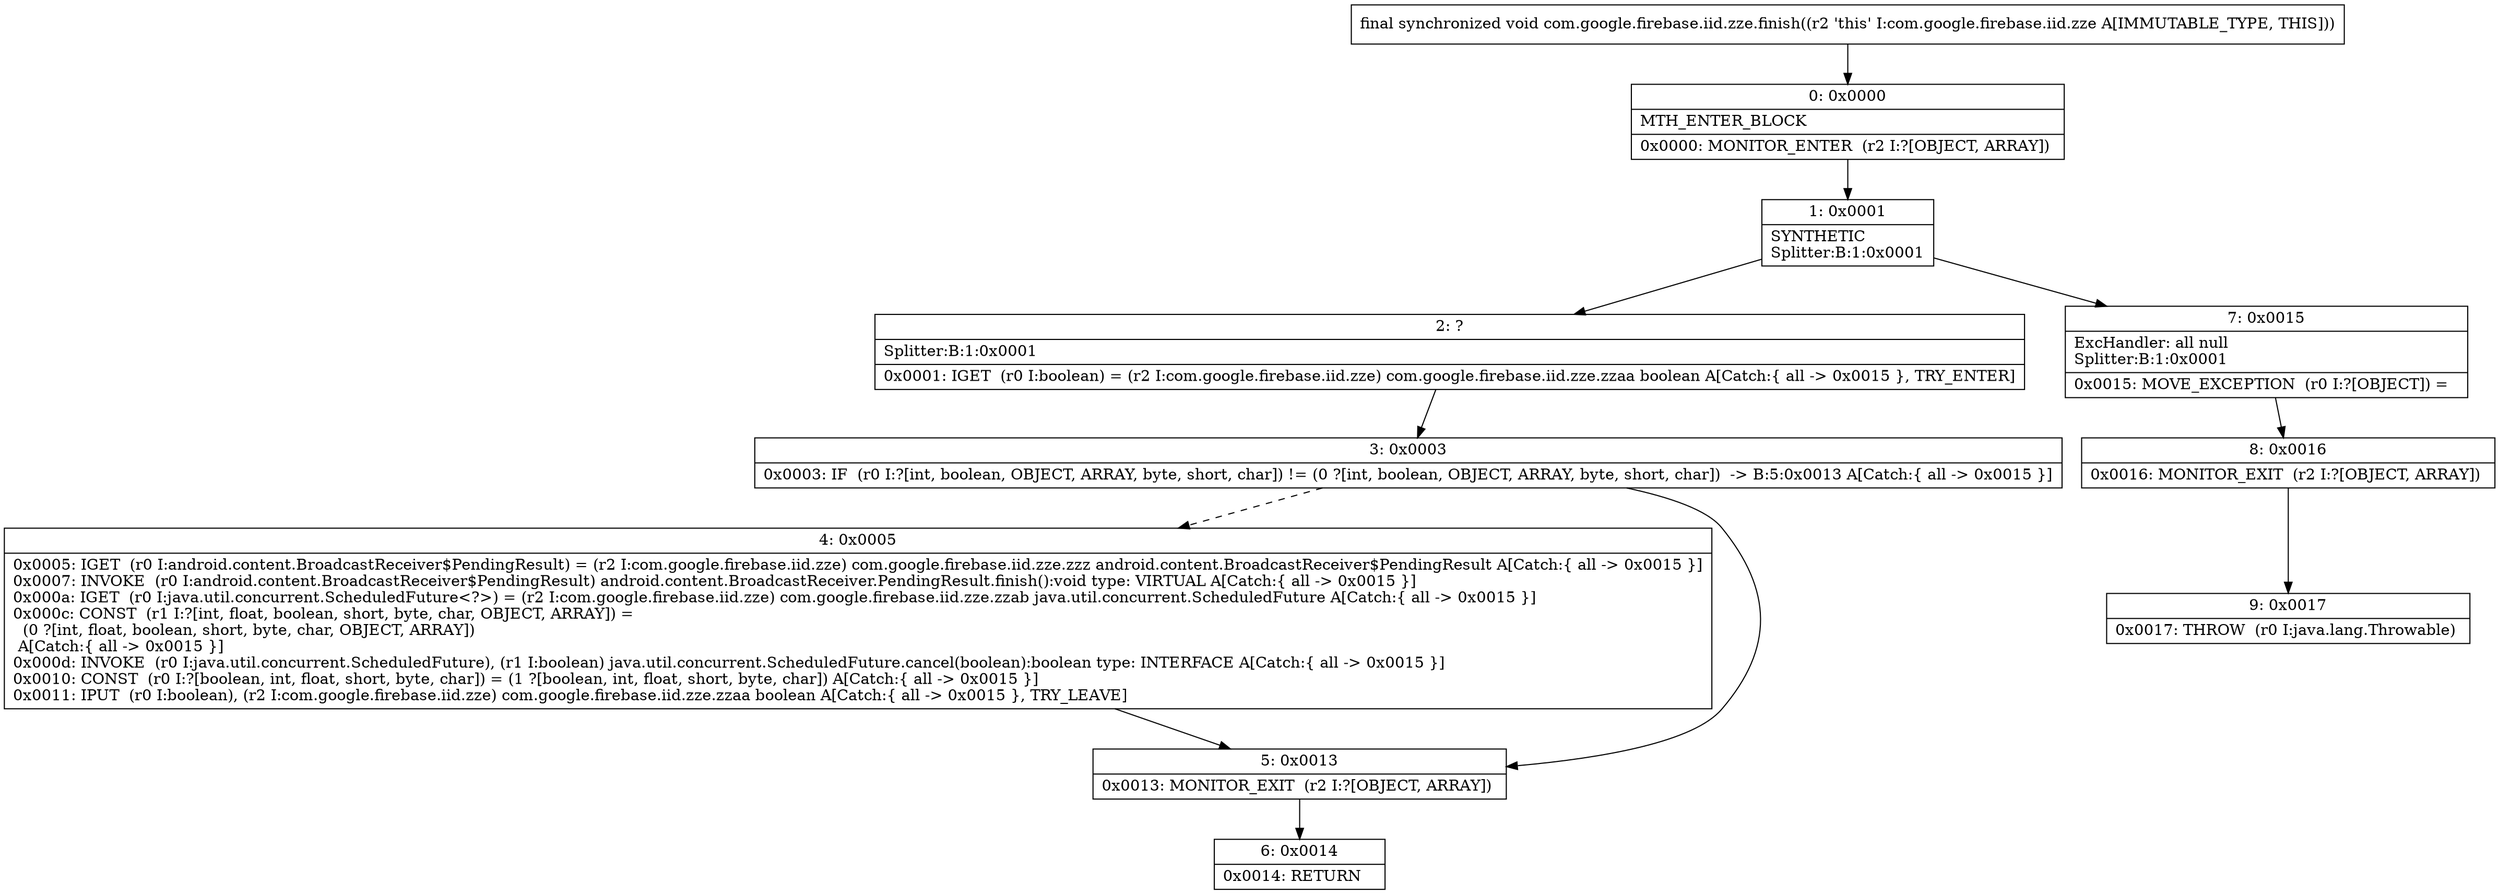 digraph "CFG forcom.google.firebase.iid.zze.finish()V" {
Node_0 [shape=record,label="{0\:\ 0x0000|MTH_ENTER_BLOCK\l|0x0000: MONITOR_ENTER  (r2 I:?[OBJECT, ARRAY]) \l}"];
Node_1 [shape=record,label="{1\:\ 0x0001|SYNTHETIC\lSplitter:B:1:0x0001\l}"];
Node_2 [shape=record,label="{2\:\ ?|Splitter:B:1:0x0001\l|0x0001: IGET  (r0 I:boolean) = (r2 I:com.google.firebase.iid.zze) com.google.firebase.iid.zze.zzaa boolean A[Catch:\{ all \-\> 0x0015 \}, TRY_ENTER]\l}"];
Node_3 [shape=record,label="{3\:\ 0x0003|0x0003: IF  (r0 I:?[int, boolean, OBJECT, ARRAY, byte, short, char]) != (0 ?[int, boolean, OBJECT, ARRAY, byte, short, char])  \-\> B:5:0x0013 A[Catch:\{ all \-\> 0x0015 \}]\l}"];
Node_4 [shape=record,label="{4\:\ 0x0005|0x0005: IGET  (r0 I:android.content.BroadcastReceiver$PendingResult) = (r2 I:com.google.firebase.iid.zze) com.google.firebase.iid.zze.zzz android.content.BroadcastReceiver$PendingResult A[Catch:\{ all \-\> 0x0015 \}]\l0x0007: INVOKE  (r0 I:android.content.BroadcastReceiver$PendingResult) android.content.BroadcastReceiver.PendingResult.finish():void type: VIRTUAL A[Catch:\{ all \-\> 0x0015 \}]\l0x000a: IGET  (r0 I:java.util.concurrent.ScheduledFuture\<?\>) = (r2 I:com.google.firebase.iid.zze) com.google.firebase.iid.zze.zzab java.util.concurrent.ScheduledFuture A[Catch:\{ all \-\> 0x0015 \}]\l0x000c: CONST  (r1 I:?[int, float, boolean, short, byte, char, OBJECT, ARRAY]) = \l  (0 ?[int, float, boolean, short, byte, char, OBJECT, ARRAY])\l A[Catch:\{ all \-\> 0x0015 \}]\l0x000d: INVOKE  (r0 I:java.util.concurrent.ScheduledFuture), (r1 I:boolean) java.util.concurrent.ScheduledFuture.cancel(boolean):boolean type: INTERFACE A[Catch:\{ all \-\> 0x0015 \}]\l0x0010: CONST  (r0 I:?[boolean, int, float, short, byte, char]) = (1 ?[boolean, int, float, short, byte, char]) A[Catch:\{ all \-\> 0x0015 \}]\l0x0011: IPUT  (r0 I:boolean), (r2 I:com.google.firebase.iid.zze) com.google.firebase.iid.zze.zzaa boolean A[Catch:\{ all \-\> 0x0015 \}, TRY_LEAVE]\l}"];
Node_5 [shape=record,label="{5\:\ 0x0013|0x0013: MONITOR_EXIT  (r2 I:?[OBJECT, ARRAY]) \l}"];
Node_6 [shape=record,label="{6\:\ 0x0014|0x0014: RETURN   \l}"];
Node_7 [shape=record,label="{7\:\ 0x0015|ExcHandler: all null\lSplitter:B:1:0x0001\l|0x0015: MOVE_EXCEPTION  (r0 I:?[OBJECT]) =  \l}"];
Node_8 [shape=record,label="{8\:\ 0x0016|0x0016: MONITOR_EXIT  (r2 I:?[OBJECT, ARRAY]) \l}"];
Node_9 [shape=record,label="{9\:\ 0x0017|0x0017: THROW  (r0 I:java.lang.Throwable) \l}"];
MethodNode[shape=record,label="{final synchronized void com.google.firebase.iid.zze.finish((r2 'this' I:com.google.firebase.iid.zze A[IMMUTABLE_TYPE, THIS])) }"];
MethodNode -> Node_0;
Node_0 -> Node_1;
Node_1 -> Node_2;
Node_1 -> Node_7;
Node_2 -> Node_3;
Node_3 -> Node_4[style=dashed];
Node_3 -> Node_5;
Node_4 -> Node_5;
Node_5 -> Node_6;
Node_7 -> Node_8;
Node_8 -> Node_9;
}

